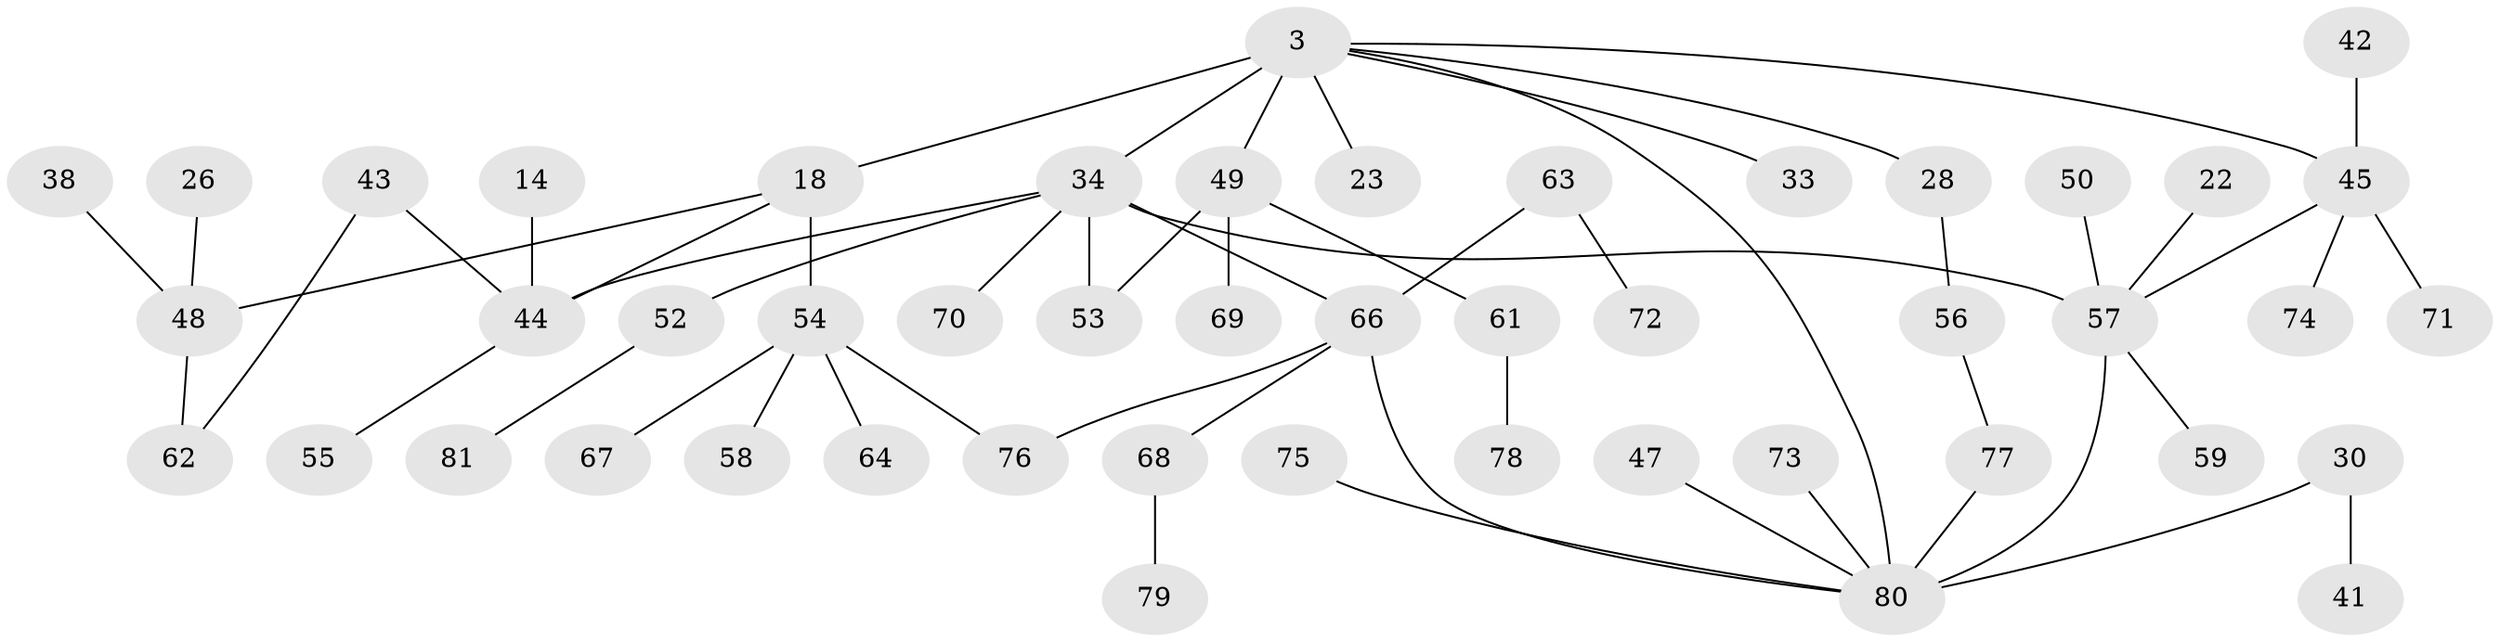 // original degree distribution, {5: 0.04938271604938271, 6: 0.04938271604938271, 3: 0.1111111111111111, 4: 0.06172839506172839, 2: 0.37037037037037035, 7: 0.012345679012345678, 1: 0.345679012345679}
// Generated by graph-tools (version 1.1) at 2025/46/03/04/25 21:46:03]
// undirected, 48 vertices, 55 edges
graph export_dot {
graph [start="1"]
  node [color=gray90,style=filled];
  3 [super="+2"];
  14;
  18 [super="+1"];
  22;
  23 [super="+12"];
  26;
  28;
  30;
  33;
  34 [super="+4+31+32"];
  38;
  41;
  42;
  43;
  44 [super="+36"];
  45 [super="+25+37"];
  47;
  48 [super="+8+13"];
  49 [super="+29"];
  50;
  52;
  53;
  54 [super="+17+46"];
  55;
  56;
  57 [super="+19+20+40"];
  58;
  59;
  61;
  62;
  63;
  64;
  66 [super="+51+60"];
  67;
  68;
  69;
  70;
  71;
  72;
  73;
  74;
  75;
  76;
  77;
  78;
  79;
  80 [super="+65+6+21"];
  81;
  3 -- 28;
  3 -- 18 [weight=2];
  3 -- 33;
  3 -- 34 [weight=2];
  3 -- 80;
  3 -- 45;
  3 -- 49;
  3 -- 23;
  14 -- 44;
  18 -- 48;
  18 -- 44;
  18 -- 54;
  22 -- 57;
  26 -- 48;
  28 -- 56;
  30 -- 41;
  30 -- 80;
  34 -- 44 [weight=2];
  34 -- 57;
  34 -- 52;
  34 -- 53;
  34 -- 70;
  34 -- 66 [weight=2];
  38 -- 48;
  42 -- 45;
  43 -- 62;
  43 -- 44;
  44 -- 55;
  45 -- 71;
  45 -- 57;
  45 -- 74;
  47 -- 80;
  48 -- 62;
  49 -- 61;
  49 -- 69;
  49 -- 53;
  50 -- 57;
  52 -- 81;
  54 -- 58;
  54 -- 76;
  54 -- 64;
  54 -- 67;
  56 -- 77;
  57 -- 80 [weight=2];
  57 -- 59;
  61 -- 78;
  63 -- 72;
  63 -- 66;
  66 -- 80;
  66 -- 68;
  66 -- 76;
  68 -- 79;
  73 -- 80;
  75 -- 80;
  77 -- 80;
}
